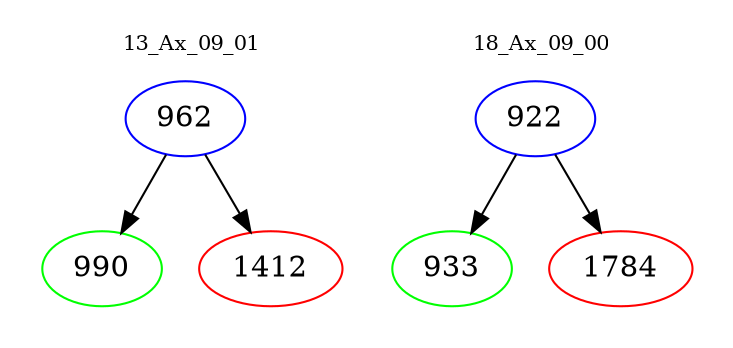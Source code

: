 digraph{
subgraph cluster_0 {
color = white
label = "13_Ax_09_01";
fontsize=10;
T0_962 [label="962", color="blue"]
T0_962 -> T0_990 [color="black"]
T0_990 [label="990", color="green"]
T0_962 -> T0_1412 [color="black"]
T0_1412 [label="1412", color="red"]
}
subgraph cluster_1 {
color = white
label = "18_Ax_09_00";
fontsize=10;
T1_922 [label="922", color="blue"]
T1_922 -> T1_933 [color="black"]
T1_933 [label="933", color="green"]
T1_922 -> T1_1784 [color="black"]
T1_1784 [label="1784", color="red"]
}
}
